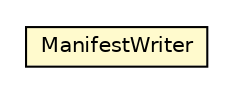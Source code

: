 #!/usr/local/bin/dot
#
# Class diagram 
# Generated by UMLGraph version R5_6-24-gf6e263 (http://www.umlgraph.org/)
#

digraph G {
	edge [fontname="Helvetica",fontsize=10,labelfontname="Helvetica",labelfontsize=10];
	node [fontname="Helvetica",fontsize=10,shape=plaintext];
	nodesep=0.25;
	ranksep=0.5;
	// org.universAAL.support.maven.manifest.ManifestWriter
	c5303823 [label=<<table title="org.universAAL.support.maven.manifest.ManifestWriter" border="0" cellborder="1" cellspacing="0" cellpadding="2" port="p" bgcolor="lemonChiffon" href="./ManifestWriter.html">
		<tr><td><table border="0" cellspacing="0" cellpadding="1">
<tr><td align="center" balign="center"> ManifestWriter </td></tr>
		</table></td></tr>
		</table>>, URL="./ManifestWriter.html", fontname="Helvetica", fontcolor="black", fontsize=10.0];
}

